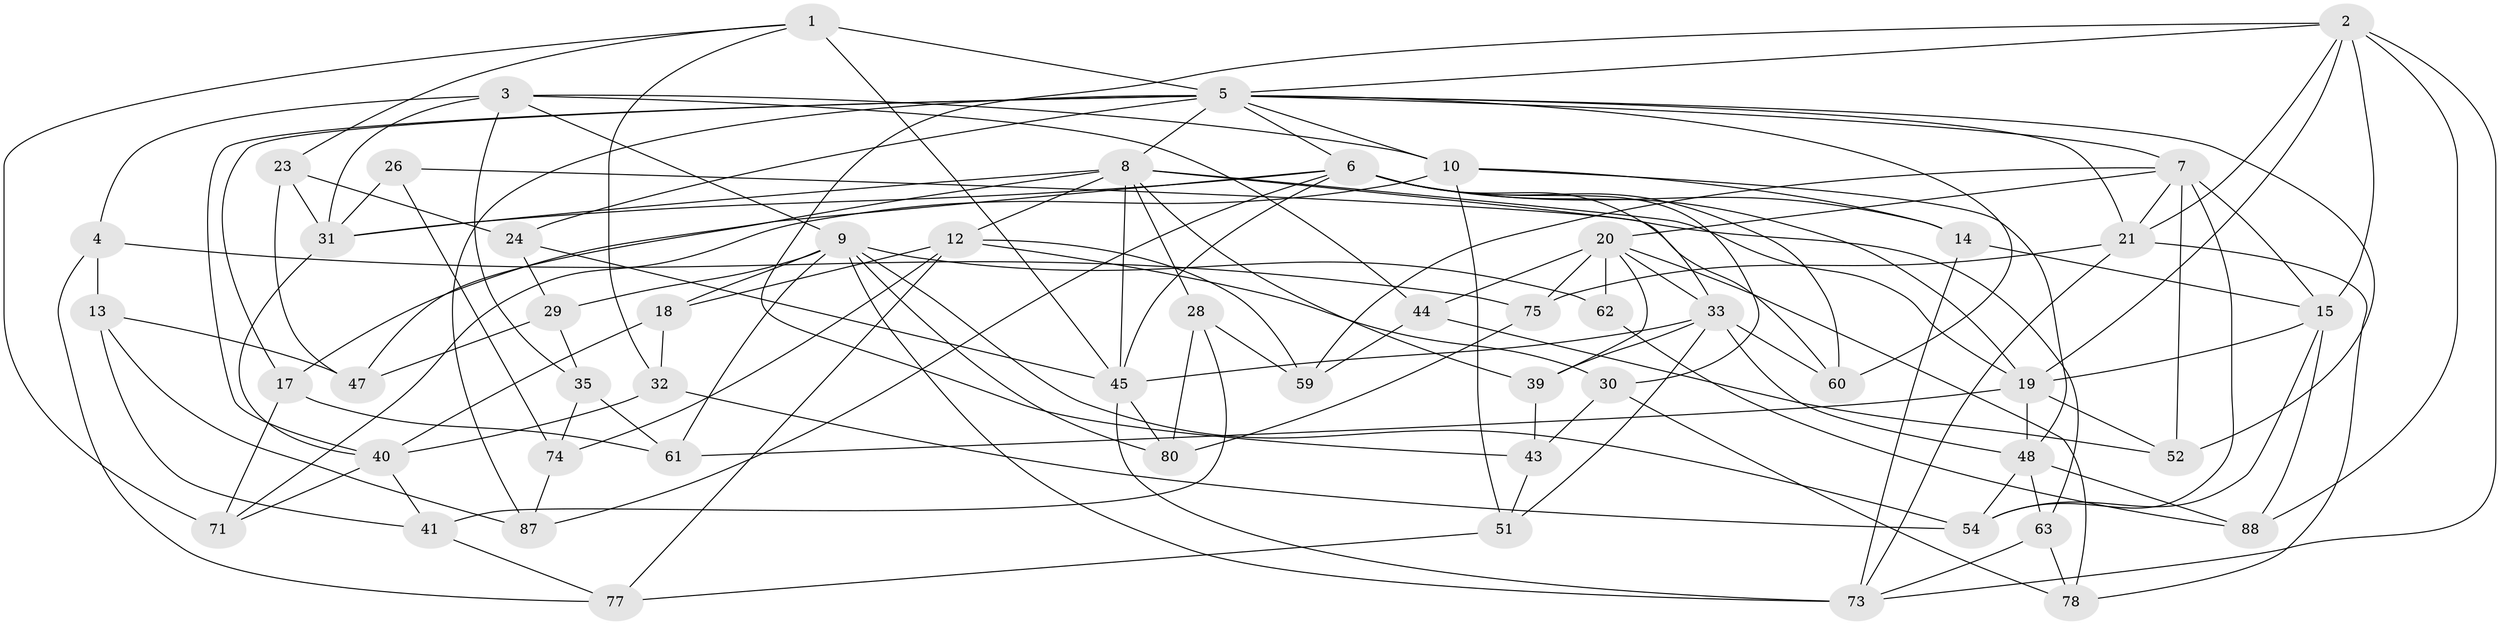 // original degree distribution, {4: 1.0}
// Generated by graph-tools (version 1.1) at 2025/20/03/04/25 18:20:51]
// undirected, 54 vertices, 138 edges
graph export_dot {
graph [start="1"]
  node [color=gray90,style=filled];
  1 [super="+27"];
  2 [super="+16"];
  3 [super="+34"];
  4;
  5 [super="+56+50"];
  6 [super="+55+36"];
  7 [super="+11"];
  8 [super="+49+90"];
  9 [super="+72+81"];
  10 [super="+89"];
  12 [super="+22"];
  13;
  14;
  15 [super="+37"];
  17;
  18;
  19 [super="+53+65"];
  20 [super="+38"];
  21 [super="+46"];
  23;
  24;
  26;
  28;
  29;
  30;
  31 [super="+84+58"];
  32;
  33 [super="+67+83"];
  35;
  39;
  40 [super="+69"];
  41;
  43;
  44;
  45 [super="+64+57"];
  47;
  48 [super="+79"];
  51;
  52;
  54 [super="+66"];
  59;
  60;
  61;
  62;
  63;
  71;
  73 [super="+85"];
  74;
  75;
  77;
  78;
  80;
  87;
  88;
  1 -- 23;
  1 -- 5 [weight=2];
  1 -- 32;
  1 -- 45;
  1 -- 71;
  2 -- 19 [weight=2];
  2 -- 73;
  2 -- 5;
  2 -- 21;
  2 -- 88;
  2 -- 43;
  2 -- 15;
  3 -- 31;
  3 -- 4;
  3 -- 10;
  3 -- 44;
  3 -- 35;
  3 -- 9;
  4 -- 13;
  4 -- 75;
  4 -- 77;
  5 -- 21;
  5 -- 17;
  5 -- 52;
  5 -- 87;
  5 -- 8;
  5 -- 24;
  5 -- 10;
  5 -- 6;
  5 -- 7;
  5 -- 60;
  5 -- 40;
  6 -- 30;
  6 -- 45;
  6 -- 17;
  6 -- 87;
  6 -- 33;
  6 -- 60;
  6 -- 14;
  6 -- 31;
  6 -- 19;
  7 -- 59;
  7 -- 54 [weight=2];
  7 -- 52;
  7 -- 15;
  7 -- 21;
  7 -- 20;
  8 -- 19;
  8 -- 28;
  8 -- 47;
  8 -- 39;
  8 -- 12;
  8 -- 60;
  8 -- 31 [weight=2];
  8 -- 45;
  9 -- 29;
  9 -- 73;
  9 -- 18;
  9 -- 61;
  9 -- 62;
  9 -- 80;
  9 -- 54;
  10 -- 71;
  10 -- 51;
  10 -- 14;
  10 -- 48;
  12 -- 30;
  12 -- 59;
  12 -- 18;
  12 -- 74;
  12 -- 77;
  13 -- 41;
  13 -- 87;
  13 -- 47;
  14 -- 73;
  14 -- 15;
  15 -- 54;
  15 -- 88;
  15 -- 19;
  17 -- 71;
  17 -- 61;
  18 -- 32;
  18 -- 40;
  19 -- 61;
  19 -- 52;
  19 -- 48;
  20 -- 44;
  20 -- 62 [weight=2];
  20 -- 33;
  20 -- 39;
  20 -- 78;
  20 -- 75;
  21 -- 78;
  21 -- 75;
  21 -- 73;
  23 -- 47;
  23 -- 31;
  23 -- 24;
  24 -- 29;
  24 -- 45;
  26 -- 74;
  26 -- 63;
  26 -- 31 [weight=2];
  28 -- 59;
  28 -- 80;
  28 -- 41;
  29 -- 47;
  29 -- 35;
  30 -- 43;
  30 -- 78;
  31 -- 40;
  32 -- 40;
  32 -- 54;
  33 -- 39;
  33 -- 51;
  33 -- 60;
  33 -- 48;
  33 -- 45 [weight=2];
  35 -- 74;
  35 -- 61;
  39 -- 43;
  40 -- 41;
  40 -- 71;
  41 -- 77;
  43 -- 51;
  44 -- 52;
  44 -- 59;
  45 -- 80;
  45 -- 73;
  48 -- 63;
  48 -- 88;
  48 -- 54;
  51 -- 77;
  62 -- 88;
  63 -- 73;
  63 -- 78;
  74 -- 87;
  75 -- 80;
}
